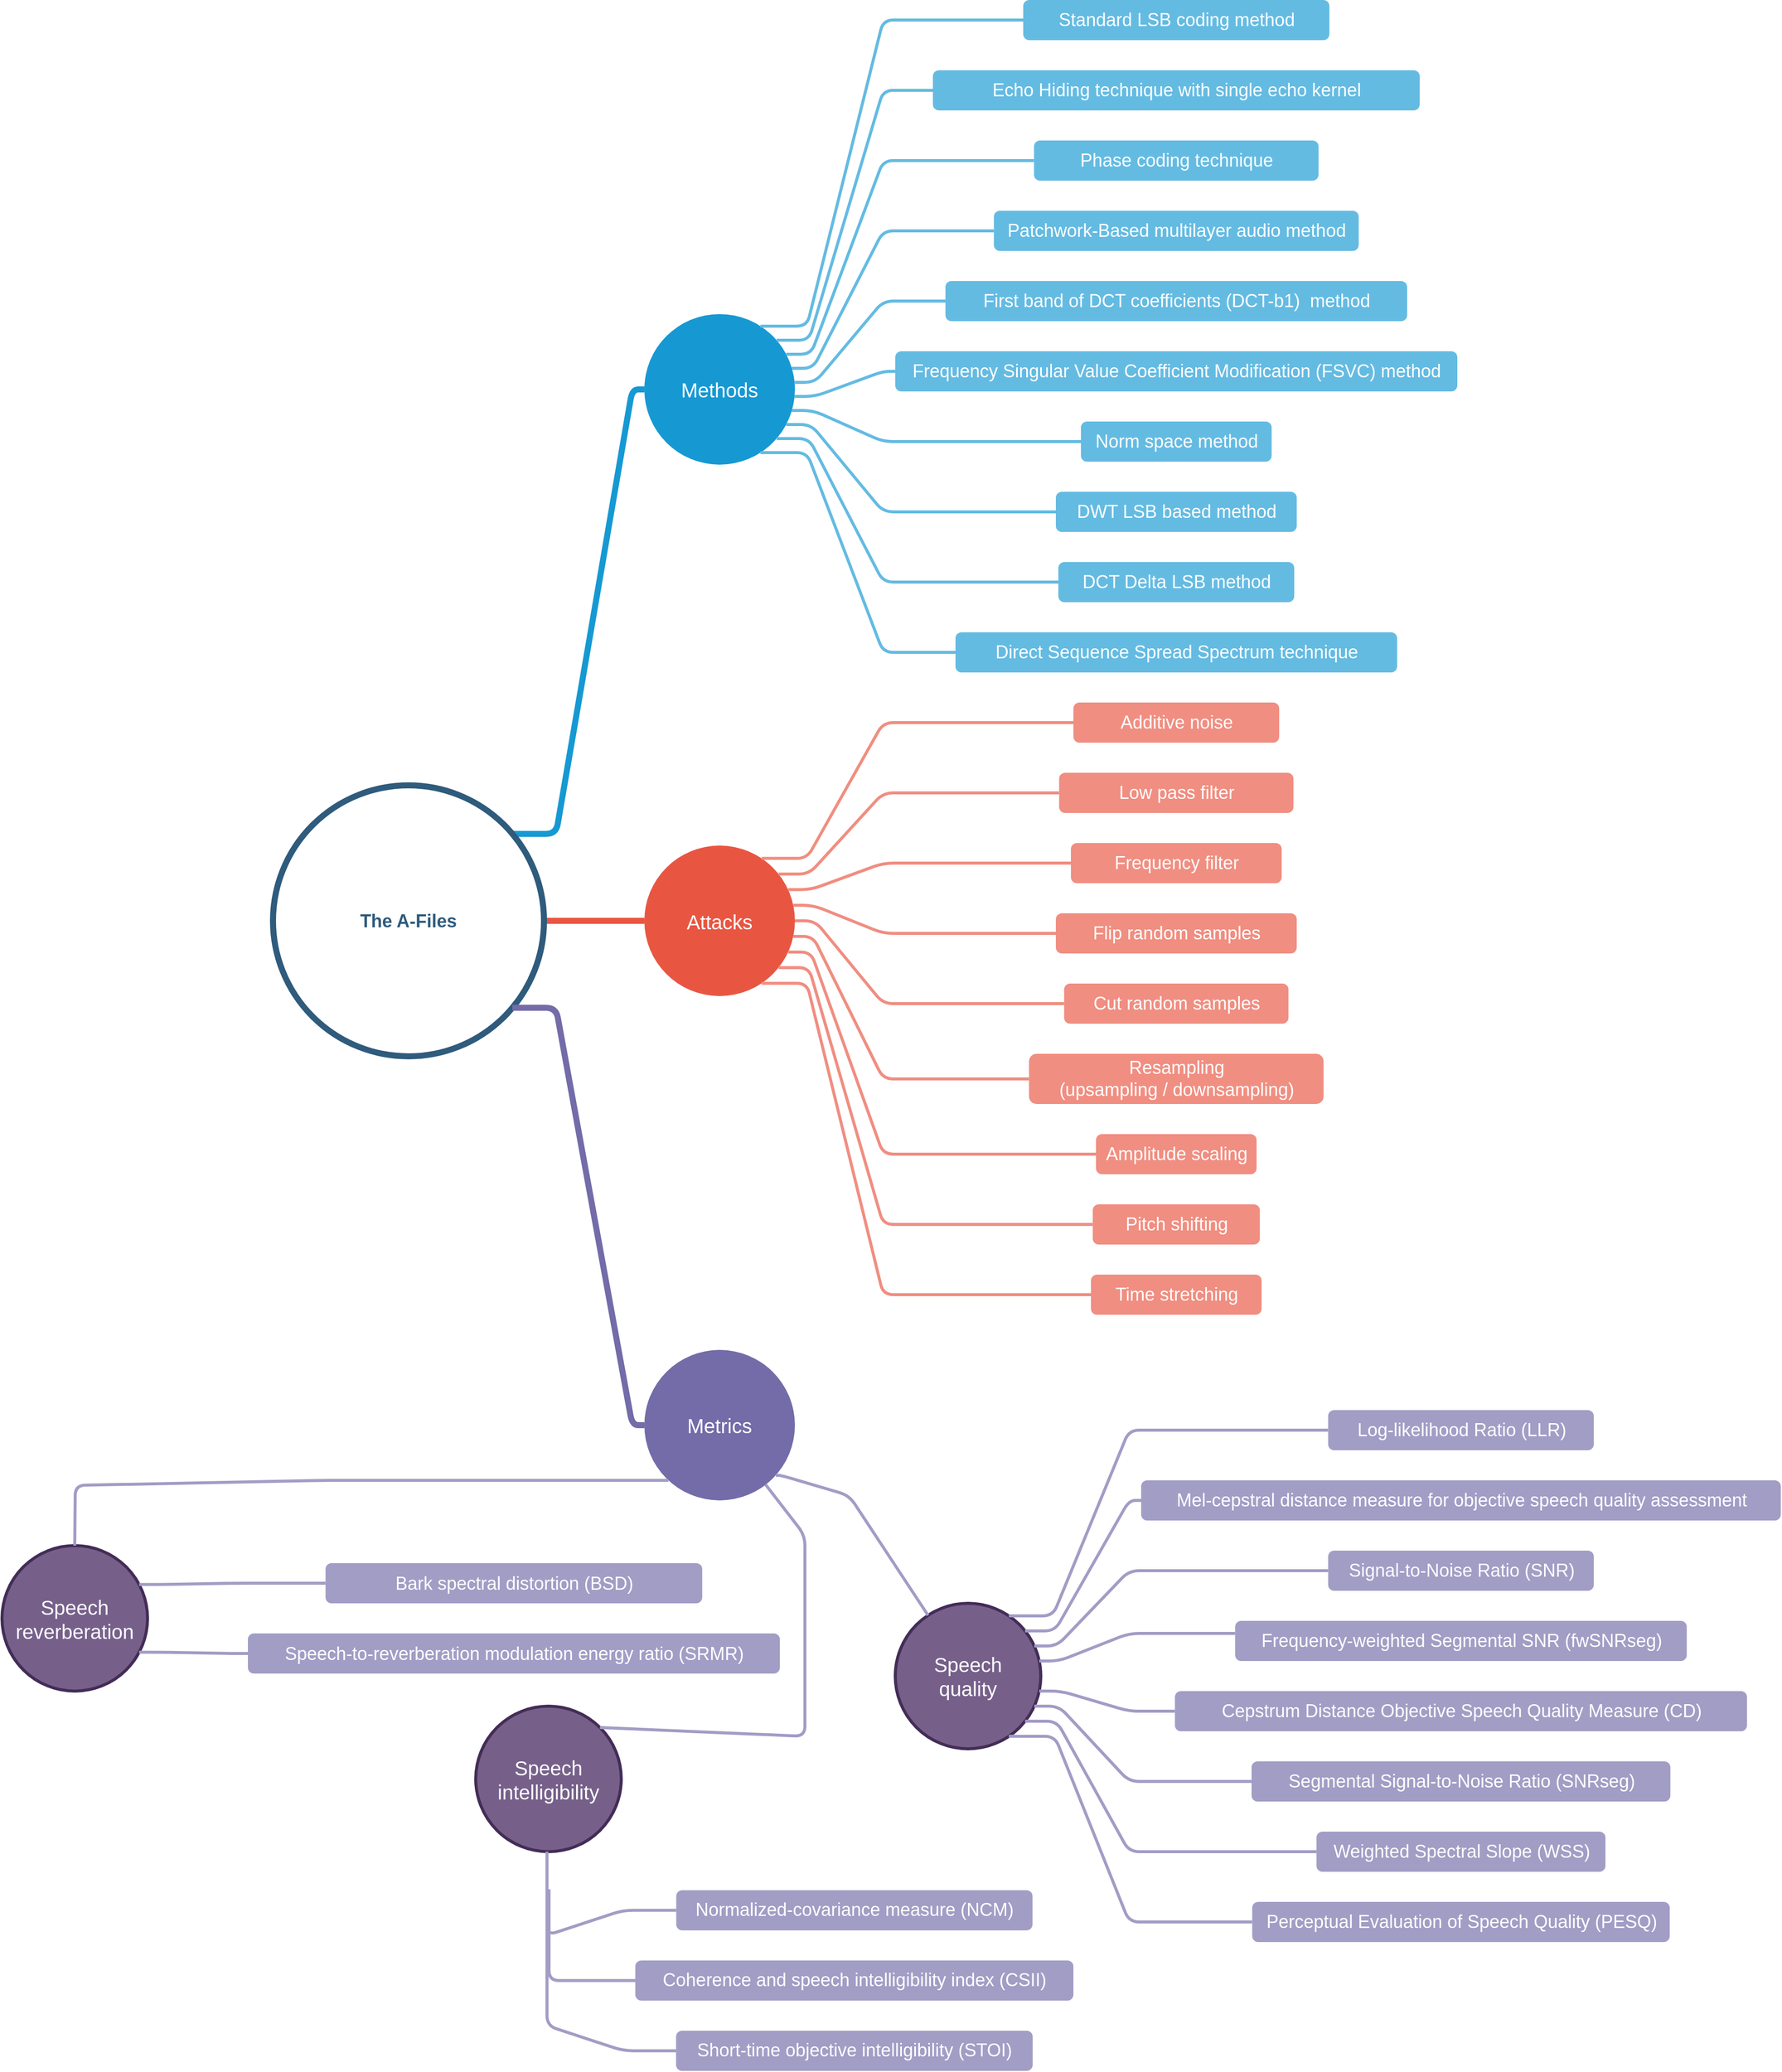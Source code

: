 <mxfile version="21.2.1" type="device">
  <diagram id="6a731a19-8d31-9384-78a2-239565b7b9f0" name="Page-1">
    <mxGraphModel dx="4785" dy="2528" grid="1" gridSize="10" guides="1" tooltips="1" connect="1" arrows="1" fold="1" page="1" pageScale="1" pageWidth="1169" pageHeight="827" background="none" math="0" shadow="0">
      <root>
        <mxCell id="0" />
        <mxCell id="1" parent="0" />
        <mxCell id="1350" value="Methods" style="ellipse;whiteSpace=wrap;html=1;shadow=0;fontFamily=Helvetica;fontSize=20;fontColor=#FFFFFF;align=center;strokeWidth=3;fillColor=#1699D3;strokeColor=none;" parent="1" vertex="1">
          <mxGeometry x="680" y="342.955" width="150" height="150" as="geometry" />
        </mxCell>
        <mxCell id="1356" value="Attacks" style="ellipse;whiteSpace=wrap;html=1;shadow=0;fontFamily=Helvetica;fontSize=20;fontColor=#FFFFFF;align=center;strokeWidth=3;fillColor=#E85642;strokeColor=none;" parent="1" vertex="1">
          <mxGeometry x="680" y="872.5" width="150" height="150" as="geometry" />
        </mxCell>
        <mxCell id="1358" value="Phase coding technique" style="rounded=1;fillColor=#64BBE2;strokeColor=none;strokeWidth=3;shadow=0;html=1;fontColor=#FFFFFF;fontSize=18;" parent="1" vertex="1">
          <mxGeometry x="1068.25" y="170" width="283.5" height="40" as="geometry" />
        </mxCell>
        <mxCell id="1359" style="endArrow=none;strokeWidth=6;strokeColor=#1699D3;html=1;fontSize=18;noEdgeStyle=1;orthogonal=1;" parent="1" source="1515" target="1350" edge="1">
          <mxGeometry relative="1" as="geometry">
            <Array as="points">
              <mxPoint x="592" y="860.833" />
              <mxPoint x="668" y="417.955" />
            </Array>
          </mxGeometry>
        </mxCell>
        <mxCell id="1366" value="" style="edgeStyle=none;endArrow=none;strokeWidth=6;strokeColor=#E85642;html=1;fontSize=18;noEdgeStyle=1;orthogonal=1;" parent="1" source="1515" target="1356" edge="1">
          <mxGeometry x="-29" y="-146.13" width="100" height="100" as="geometry">
            <mxPoint x="606.833" y="632.498" as="sourcePoint" />
            <mxPoint x="71" y="-146.13" as="targetPoint" />
            <Array as="points">
              <mxPoint x="594" y="947.5" />
              <mxPoint x="668" y="947.5" />
            </Array>
          </mxGeometry>
        </mxCell>
        <mxCell id="1367" value="Echo Hiding technique with single echo kernel" style="rounded=1;fillColor=#64BBE2;strokeColor=none;strokeWidth=3;shadow=0;html=1;fontColor=#FFFFFF;fontSize=18;" parent="1" vertex="1">
          <mxGeometry x="967.5" y="100" width="485" height="40" as="geometry" />
        </mxCell>
        <mxCell id="1368" value="Patchwork-Based multilayer audio method" style="rounded=1;fillColor=#64BBE2;strokeColor=none;strokeWidth=3;shadow=0;html=1;fontColor=#FFFFFF;fontSize=18;" parent="1" vertex="1">
          <mxGeometry x="1028.25" y="240" width="363.5" height="40" as="geometry" />
        </mxCell>
        <mxCell id="1370" value="First band of DCT coefficients (DCT-b1)&amp;nbsp; method" style="rounded=1;fillColor=#64BBE2;strokeColor=none;strokeWidth=3;shadow=0;html=1;fontColor=#FFFFFF;fontSize=18;" parent="1" vertex="1">
          <mxGeometry x="980" y="310" width="460" height="40" as="geometry" />
        </mxCell>
        <mxCell id="1371" value="Frequency Singular Value Coefficient Modification (FSVC) method" style="rounded=1;fillColor=#64BBE2;strokeColor=none;strokeWidth=3;shadow=0;html=1;fontColor=#FFFFFF;fontSize=18;" parent="1" vertex="1">
          <mxGeometry x="930" y="380" width="560" height="40" as="geometry" />
        </mxCell>
        <mxCell id="1372" value="Norm space method" style="rounded=1;fillColor=#64BBE2;strokeColor=none;strokeWidth=3;shadow=0;html=1;fontColor=#FFFFFF;fontSize=18;" parent="1" vertex="1">
          <mxGeometry x="1115" y="450" width="190" height="40" as="geometry" />
        </mxCell>
        <mxCell id="1373" value="DWT LSB based method" style="rounded=1;fillColor=#64BBE2;strokeColor=none;strokeWidth=3;shadow=0;html=1;fontColor=#FFFFFF;fontSize=18;" parent="1" vertex="1">
          <mxGeometry x="1090" y="520" width="240" height="40" as="geometry" />
        </mxCell>
        <mxCell id="1374" value="DCT Delta LSB method" style="rounded=1;fillColor=#64BBE2;strokeColor=none;strokeWidth=3;shadow=0;html=1;fontColor=#FFFFFF;fontSize=18;" parent="1" vertex="1">
          <mxGeometry x="1092.5" y="590" width="235" height="40" as="geometry" />
        </mxCell>
        <mxCell id="1375" value="Direct Sequence Spread Spectrum technique" style="rounded=1;fillColor=#64BBE2;strokeColor=none;strokeWidth=3;shadow=0;html=1;fontColor=#FFFFFF;fontSize=18;" parent="1" vertex="1">
          <mxGeometry x="990" y="660" width="440" height="40" as="geometry" />
        </mxCell>
        <mxCell id="1376" value="Standard LSB coding method" style="rounded=1;fillColor=#64BBE2;strokeColor=none;strokeWidth=3;shadow=0;html=1;fontColor=#FFFFFF;fontSize=18;" parent="1" vertex="1">
          <mxGeometry x="1057.5" y="30" width="305" height="40" as="geometry" />
        </mxCell>
        <mxCell id="1377" value="" style="edgeStyle=none;endArrow=none;strokeWidth=3;strokeColor=#64BBE2;html=1;fontSize=18;noEdgeStyle=1;orthogonal=1;" parent="1" source="1350" target="1376" edge="1">
          <mxGeometry x="-330" y="120" width="100" height="100" as="geometry">
            <mxPoint x="-330" y="220" as="sourcePoint" />
            <mxPoint x="-230" y="120" as="targetPoint" />
            <Array as="points">
              <mxPoint x="842" y="354.955" />
              <mxPoint x="918" y="50" />
            </Array>
          </mxGeometry>
        </mxCell>
        <mxCell id="1378" value="" style="edgeStyle=none;endArrow=none;strokeWidth=3;strokeColor=#64BBE2;html=1;fontSize=18;noEdgeStyle=1;orthogonal=1;" parent="1" source="1350" target="1367" edge="1">
          <mxGeometry x="-330" y="120" width="100" height="100" as="geometry">
            <mxPoint x="-330" y="220" as="sourcePoint" />
            <mxPoint x="-230" y="120" as="targetPoint" />
            <Array as="points">
              <mxPoint x="844" y="368.955" />
              <mxPoint x="918" y="120" />
            </Array>
          </mxGeometry>
        </mxCell>
        <mxCell id="1379" value="" style="edgeStyle=none;endArrow=none;strokeWidth=3;strokeColor=#64BBE2;html=1;fontSize=18;noEdgeStyle=1;orthogonal=1;" parent="1" source="1350" target="1358" edge="1">
          <mxGeometry x="-330" y="120" width="100" height="100" as="geometry">
            <mxPoint x="-330" y="220" as="sourcePoint" />
            <mxPoint x="-230" y="120" as="targetPoint" />
            <Array as="points">
              <mxPoint x="846" y="382.955" />
              <mxPoint x="918" y="190" />
            </Array>
          </mxGeometry>
        </mxCell>
        <mxCell id="1380" value="" style="edgeStyle=none;endArrow=none;strokeWidth=3;strokeColor=#64BBE2;html=1;fontSize=18;noEdgeStyle=1;orthogonal=1;" parent="1" source="1350" target="1368" edge="1">
          <mxGeometry x="-330" y="120" width="100" height="100" as="geometry">
            <mxPoint x="-330" y="220" as="sourcePoint" />
            <mxPoint x="-230" y="120" as="targetPoint" />
            <Array as="points">
              <mxPoint x="848" y="396.955" />
              <mxPoint x="918" y="260" />
            </Array>
          </mxGeometry>
        </mxCell>
        <mxCell id="1382" value="" style="edgeStyle=none;endArrow=none;strokeWidth=3;strokeColor=#64BBE2;html=1;fontSize=18;noEdgeStyle=1;orthogonal=1;" parent="1" source="1350" target="1370" edge="1">
          <mxGeometry x="-330" y="120" width="100" height="100" as="geometry">
            <mxPoint x="-330" y="220" as="sourcePoint" />
            <mxPoint x="-230" y="120" as="targetPoint" />
            <Array as="points">
              <mxPoint x="850" y="410.955" />
              <mxPoint x="918" y="330" />
            </Array>
          </mxGeometry>
        </mxCell>
        <mxCell id="1383" value="" style="edgeStyle=none;endArrow=none;strokeWidth=3;strokeColor=#64BBE2;html=1;fontSize=18;noEdgeStyle=1;orthogonal=1;" parent="1" source="1350" target="1371" edge="1">
          <mxGeometry x="-330" y="120" width="100" height="100" as="geometry">
            <mxPoint x="-330" y="220" as="sourcePoint" />
            <mxPoint x="-230" y="120" as="targetPoint" />
            <Array as="points">
              <mxPoint x="850" y="424.955" />
              <mxPoint x="918" y="400" />
            </Array>
          </mxGeometry>
        </mxCell>
        <mxCell id="1384" value="" style="edgeStyle=none;endArrow=none;strokeWidth=3;strokeColor=#64BBE2;html=1;fontSize=18;noEdgeStyle=1;orthogonal=1;" parent="1" source="1350" target="1372" edge="1">
          <mxGeometry x="-330" y="120" width="100" height="100" as="geometry">
            <mxPoint x="-330" y="220" as="sourcePoint" />
            <mxPoint x="-230" y="120" as="targetPoint" />
            <Array as="points">
              <mxPoint x="848" y="438.955" />
              <mxPoint x="918" y="470" />
            </Array>
          </mxGeometry>
        </mxCell>
        <mxCell id="1385" value="" style="edgeStyle=none;endArrow=none;strokeWidth=3;strokeColor=#64BBE2;html=1;fontSize=18;noEdgeStyle=1;orthogonal=1;" parent="1" source="1350" target="1373" edge="1">
          <mxGeometry x="-330" y="120" width="100" height="100" as="geometry">
            <mxPoint x="-330" y="220" as="sourcePoint" />
            <mxPoint x="-230" y="120" as="targetPoint" />
            <Array as="points">
              <mxPoint x="846" y="452.955" />
              <mxPoint x="918" y="540" />
            </Array>
          </mxGeometry>
        </mxCell>
        <mxCell id="1386" value="" style="edgeStyle=none;endArrow=none;strokeWidth=3;strokeColor=#64BBE2;html=1;fontSize=18;noEdgeStyle=1;orthogonal=1;" parent="1" source="1350" target="1374" edge="1">
          <mxGeometry x="-330" y="120" width="100" height="100" as="geometry">
            <mxPoint x="-330" y="220" as="sourcePoint" />
            <mxPoint x="-230" y="120" as="targetPoint" />
            <Array as="points">
              <mxPoint x="844" y="466.955" />
              <mxPoint x="918" y="610" />
            </Array>
          </mxGeometry>
        </mxCell>
        <mxCell id="1387" value="" style="edgeStyle=none;endArrow=none;strokeWidth=3;strokeColor=#64BBE2;html=1;fontSize=18;noEdgeStyle=1;orthogonal=1;" parent="1" source="1350" target="1375" edge="1">
          <mxGeometry x="-330" y="120" width="100" height="100" as="geometry">
            <mxPoint x="-330" y="220" as="sourcePoint" />
            <mxPoint x="-230" y="120" as="targetPoint" />
            <Array as="points">
              <mxPoint x="842" y="480.955" />
              <mxPoint x="918" y="680" />
            </Array>
          </mxGeometry>
        </mxCell>
        <mxCell id="1490" value="Additive noise" style="rounded=1;fillColor=#f08e81;strokeColor=none;strokeWidth=3;shadow=0;html=1;fontColor=#FFFFFF;fontSize=18;" parent="1" vertex="1">
          <mxGeometry x="1107.5" y="730" width="205" height="40" as="geometry" />
        </mxCell>
        <mxCell id="1491" value="Low pass filter" style="rounded=1;fillColor=#f08e81;strokeColor=none;strokeWidth=3;shadow=0;html=1;fontColor=#FFFFFF;fontSize=18;" parent="1" vertex="1">
          <mxGeometry x="1093.25" y="800" width="233.5" height="40" as="geometry" />
        </mxCell>
        <mxCell id="1492" value="Frequency filter" style="rounded=1;fillColor=#f08e81;strokeColor=none;strokeWidth=3;shadow=0;html=1;fontColor=#FFFFFF;fontSize=18;" parent="1" vertex="1">
          <mxGeometry x="1105" y="870" width="210" height="40" as="geometry" />
        </mxCell>
        <mxCell id="1493" value="Flip random samples" style="rounded=1;fillColor=#f08e81;strokeColor=none;strokeWidth=3;shadow=0;html=1;fontColor=#FFFFFF;fontSize=18;" parent="1" vertex="1">
          <mxGeometry x="1090" y="940" width="240" height="40" as="geometry" />
        </mxCell>
        <mxCell id="1494" value="Cut random samples" style="rounded=1;fillColor=#f08e81;strokeColor=none;strokeWidth=3;shadow=0;html=1;fontColor=#FFFFFF;fontSize=18;" parent="1" vertex="1">
          <mxGeometry x="1098.25" y="1010" width="223.5" height="40" as="geometry" />
        </mxCell>
        <mxCell id="1495" value="Resampling &lt;br style=&quot;font-size: 18px;&quot;&gt;(upsampling / downsampling)" style="rounded=1;fillColor=#f08e81;strokeColor=none;strokeWidth=3;shadow=0;html=1;fontColor=#FFFFFF;fontSize=18;" parent="1" vertex="1">
          <mxGeometry x="1063.25" y="1080" width="293.5" height="50" as="geometry" />
        </mxCell>
        <mxCell id="1496" value="Amplitude scaling" style="rounded=1;fillColor=#f08e81;strokeColor=none;strokeWidth=3;shadow=0;html=1;fontColor=#FFFFFF;fontSize=18;" parent="1" vertex="1">
          <mxGeometry x="1130" y="1160" width="160" height="40" as="geometry" />
        </mxCell>
        <mxCell id="1497" value="Pitch shifting" style="rounded=1;fillColor=#f08e81;strokeColor=none;strokeWidth=3;shadow=0;html=1;fontColor=#FFFFFF;fontSize=18;" parent="1" vertex="1">
          <mxGeometry x="1126.75" y="1230" width="166.5" height="40" as="geometry" />
        </mxCell>
        <mxCell id="1498" value="Time stretching" style="rounded=1;fillColor=#f08e81;strokeColor=none;strokeWidth=3;shadow=0;html=1;fontColor=#FFFFFF;fontSize=18;" parent="1" vertex="1">
          <mxGeometry x="1125" y="1300" width="170" height="40" as="geometry" />
        </mxCell>
        <mxCell id="1503" value="" style="edgeStyle=none;endArrow=none;strokeWidth=3;strokeColor=#F08E81;html=1;fontSize=18;noEdgeStyle=1;orthogonal=1;" parent="1" source="1356" target="1490" edge="1">
          <mxGeometry x="-21.5" y="-321.13" width="100" height="100" as="geometry">
            <mxPoint x="-21.5" y="-221.13" as="sourcePoint" />
            <mxPoint x="78.5" y="-321.13" as="targetPoint" />
            <Array as="points">
              <mxPoint x="842" y="885.278" />
              <mxPoint x="918" y="750" />
            </Array>
          </mxGeometry>
        </mxCell>
        <mxCell id="1504" value="" style="edgeStyle=none;endArrow=none;strokeWidth=3;strokeColor=#F08E81;html=1;fontSize=18;noEdgeStyle=1;orthogonal=1;" parent="1" source="1356" target="1491" edge="1">
          <mxGeometry x="-21.5" y="-321.13" width="100" height="100" as="geometry">
            <mxPoint x="-21.5" y="-221.13" as="sourcePoint" />
            <mxPoint x="78.5" y="-321.13" as="targetPoint" />
            <Array as="points">
              <mxPoint x="844" y="900.833" />
              <mxPoint x="918" y="820" />
            </Array>
          </mxGeometry>
        </mxCell>
        <mxCell id="1505" value="" style="edgeStyle=none;endArrow=none;strokeWidth=3;strokeColor=#F08E81;html=1;fontSize=18;noEdgeStyle=1;orthogonal=1;" parent="1" source="1356" target="1492" edge="1">
          <mxGeometry x="-21.5" y="-321.13" width="100" height="100" as="geometry">
            <mxPoint x="-21.5" y="-221.13" as="sourcePoint" />
            <mxPoint x="78.5" y="-321.13" as="targetPoint" />
            <Array as="points">
              <mxPoint x="846" y="916.389" />
              <mxPoint x="918" y="890" />
            </Array>
          </mxGeometry>
        </mxCell>
        <mxCell id="1506" value="" style="edgeStyle=none;endArrow=none;strokeWidth=3;strokeColor=#F08E81;html=1;fontSize=18;noEdgeStyle=1;orthogonal=1;" parent="1" source="1356" target="1493" edge="1">
          <mxGeometry x="-21.5" y="-321.13" width="100" height="100" as="geometry">
            <mxPoint x="-21.5" y="-221.13" as="sourcePoint" />
            <mxPoint x="78.5" y="-321.13" as="targetPoint" />
            <Array as="points">
              <mxPoint x="848" y="931.944" />
              <mxPoint x="918" y="960" />
            </Array>
          </mxGeometry>
        </mxCell>
        <mxCell id="1507" value="" style="edgeStyle=none;endArrow=none;strokeWidth=3;strokeColor=#F08E81;html=1;fontSize=18;noEdgeStyle=1;orthogonal=1;" parent="1" source="1356" target="1494" edge="1">
          <mxGeometry x="-21.5" y="-321.13" width="100" height="100" as="geometry">
            <mxPoint x="-21.5" y="-221.13" as="sourcePoint" />
            <mxPoint x="78.5" y="-321.13" as="targetPoint" />
            <Array as="points">
              <mxPoint x="850" y="947.5" />
              <mxPoint x="918" y="1030" />
            </Array>
          </mxGeometry>
        </mxCell>
        <mxCell id="1508" value="" style="edgeStyle=none;endArrow=none;strokeWidth=3;strokeColor=#F08E81;html=1;fontSize=18;noEdgeStyle=1;orthogonal=1;" parent="1" source="1356" target="1495" edge="1">
          <mxGeometry x="-21.5" y="-321.13" width="100" height="100" as="geometry">
            <mxPoint x="-21.5" y="-221.13" as="sourcePoint" />
            <mxPoint x="78.5" y="-321.13" as="targetPoint" />
            <Array as="points">
              <mxPoint x="848" y="963.056" />
              <mxPoint x="918" y="1105" />
            </Array>
          </mxGeometry>
        </mxCell>
        <mxCell id="1509" value="" style="edgeStyle=none;endArrow=none;strokeWidth=3;strokeColor=#F08E81;html=1;fontSize=18;noEdgeStyle=1;orthogonal=1;" parent="1" source="1356" target="1496" edge="1">
          <mxGeometry x="-21.5" y="-321.13" width="100" height="100" as="geometry">
            <mxPoint x="-21.5" y="-221.13" as="sourcePoint" />
            <mxPoint x="78.5" y="-321.13" as="targetPoint" />
            <Array as="points">
              <mxPoint x="846" y="978.611" />
              <mxPoint x="918" y="1180" />
            </Array>
          </mxGeometry>
        </mxCell>
        <mxCell id="1510" value="" style="edgeStyle=none;endArrow=none;strokeWidth=3;strokeColor=#F08E81;html=1;fontSize=18;noEdgeStyle=1;orthogonal=1;" parent="1" source="1356" target="1497" edge="1">
          <mxGeometry x="-21.5" y="-321.13" width="100" height="100" as="geometry">
            <mxPoint x="-21.5" y="-221.13" as="sourcePoint" />
            <mxPoint x="78.5" y="-321.13" as="targetPoint" />
            <Array as="points">
              <mxPoint x="844" y="994.167" />
              <mxPoint x="918" y="1250" />
            </Array>
          </mxGeometry>
        </mxCell>
        <mxCell id="1511" value="" style="edgeStyle=none;endArrow=none;strokeWidth=3;strokeColor=#F08E81;html=1;fontSize=18;noEdgeStyle=1;orthogonal=1;" parent="1" source="1356" target="1498" edge="1">
          <mxGeometry x="-21.5" y="-321.13" width="100" height="100" as="geometry">
            <mxPoint x="-21.5" y="-221.13" as="sourcePoint" />
            <mxPoint x="78.5" y="-321.13" as="targetPoint" />
            <Array as="points">
              <mxPoint x="842" y="1009.722" />
              <mxPoint x="918" y="1320" />
            </Array>
          </mxGeometry>
        </mxCell>
        <mxCell id="1515" value="The A-Files" style="ellipse;whiteSpace=wrap;html=1;shadow=0;fontFamily=Helvetica;fontSize=18;fontColor=#2F5B7C;align=center;strokeColor=#2F5B7C;strokeWidth=6;fillColor=#FFFFFF;fontStyle=1;gradientColor=none;" parent="1" vertex="1">
          <mxGeometry x="310" y="812.5" width="270" height="270" as="geometry" />
        </mxCell>
        <mxCell id="XhEZrcvrcryo1moyHLeS-1543" value="Metrics" style="ellipse;whiteSpace=wrap;html=1;shadow=0;fontFamily=Helvetica;fontSize=20;fontColor=#FFFFFF;align=center;strokeWidth=3;fillColor=#736ca8;strokeColor=none;" parent="1" vertex="1">
          <mxGeometry x="680" y="1375" width="150" height="150" as="geometry" />
        </mxCell>
        <mxCell id="XhEZrcvrcryo1moyHLeS-1544" style="endArrow=none;strokeWidth=6;strokeColor=#736ca8;html=1;fontSize=18;noEdgeStyle=1;orthogonal=1;" parent="1" source="1515" target="XhEZrcvrcryo1moyHLeS-1543" edge="1">
          <mxGeometry relative="1" as="geometry">
            <mxPoint x="980" y="764.5" as="sourcePoint" />
            <mxPoint x="1071" y="633.5" as="targetPoint" />
            <Array as="points">
              <mxPoint x="592" y="1034.167" />
              <mxPoint x="668" y="1450" />
            </Array>
          </mxGeometry>
        </mxCell>
        <mxCell id="XhEZrcvrcryo1moyHLeS-1546" value="Speech&lt;br&gt;quality" style="ellipse;whiteSpace=wrap;html=1;shadow=0;fontFamily=Helvetica;fontSize=20;align=center;strokeWidth=3;fillColor=#76608a;strokeColor=#432D57;fontColor=#ffffff;" parent="1" vertex="1">
          <mxGeometry x="930" y="1627.5" width="145" height="145" as="geometry" />
        </mxCell>
        <mxCell id="XhEZrcvrcryo1moyHLeS-1548" value="Cepstrum Distance Objective Speech Quality Measure (CD)" style="rounded=1;fillColor=#a29dc5;strokeColor=none;strokeWidth=3;shadow=0;html=1;fontColor=#FFFFFF;fontSize=18;" parent="1" vertex="1">
          <mxGeometry x="1208.64" y="1715" width="570" height="40" as="geometry" />
        </mxCell>
        <mxCell id="XhEZrcvrcryo1moyHLeS-1549" value="Signal-to-Noise Ratio (SNR)" style="rounded=1;fillColor=#a29dc5;strokeColor=none;strokeWidth=3;shadow=0;html=1;fontColor=#FFFFFF;fontSize=18;" parent="1" vertex="1">
          <mxGeometry x="1361.305" y="1575" width="264.67" height="40" as="geometry" />
        </mxCell>
        <mxCell id="XhEZrcvrcryo1moyHLeS-1550" value="Frequency-weighted Segmental SNR (fwSNRseg)" style="rounded=1;fillColor=#a29dc5;strokeColor=none;strokeWidth=3;shadow=0;html=1;fontColor=#FFFFFF;fontSize=18;" parent="1" vertex="1">
          <mxGeometry x="1268.64" y="1645" width="450" height="40" as="geometry" />
        </mxCell>
        <mxCell id="XhEZrcvrcryo1moyHLeS-1551" value="Log-likelihood Ratio (LLR)" style="rounded=1;fillColor=#a29dc5;strokeColor=none;strokeWidth=3;shadow=0;html=1;fontColor=#FFFFFF;fontSize=18;" parent="1" vertex="1">
          <mxGeometry x="1361.305" y="1435" width="264.67" height="40" as="geometry" />
        </mxCell>
        <mxCell id="XhEZrcvrcryo1moyHLeS-1552" value="Mel-cepstral distance measure for objective speech quality assessment" style="rounded=1;fillColor=#a29dc5;strokeColor=none;strokeWidth=3;shadow=0;html=1;fontColor=#FFFFFF;fontSize=18;" parent="1" vertex="1">
          <mxGeometry x="1175" y="1505" width="637.28" height="40" as="geometry" />
        </mxCell>
        <mxCell id="XhEZrcvrcryo1moyHLeS-1553" value="Perceptual Evaluation of Speech Quality (PESQ)" style="rounded=1;fillColor=#a29dc5;strokeColor=none;strokeWidth=3;shadow=0;html=1;fontColor=#FFFFFF;fontSize=18;" parent="1" vertex="1">
          <mxGeometry x="1285.64" y="1925" width="416" height="40" as="geometry" />
        </mxCell>
        <mxCell id="XhEZrcvrcryo1moyHLeS-1554" value="" style="edgeStyle=none;endArrow=none;strokeWidth=3;strokeColor=#A29DC5;html=1;fontSize=18;noEdgeStyle=1;orthogonal=1;" parent="1" source="XhEZrcvrcryo1moyHLeS-1546" target="XhEZrcvrcryo1moyHLeS-1551" edge="1">
          <mxGeometry x="952.72" y="694.5" width="100" height="100" as="geometry">
            <mxPoint x="952.72" y="794.5" as="sourcePoint" />
            <mxPoint x="1052.72" y="694.5" as="targetPoint" />
            <Array as="points">
              <mxPoint x="1087" y="1640" />
              <mxPoint x="1163" y="1455" />
            </Array>
          </mxGeometry>
        </mxCell>
        <mxCell id="XhEZrcvrcryo1moyHLeS-1555" value="" style="edgeStyle=none;endArrow=none;strokeWidth=3;strokeColor=#A29DC5;html=1;fontSize=18;noEdgeStyle=1;orthogonal=1;" parent="1" source="XhEZrcvrcryo1moyHLeS-1546" target="XhEZrcvrcryo1moyHLeS-1552" edge="1">
          <mxGeometry x="952.72" y="694.5" width="100" height="100" as="geometry">
            <mxPoint x="952.72" y="794.5" as="sourcePoint" />
            <mxPoint x="1052.72" y="694.5" as="targetPoint" />
            <Array as="points">
              <mxPoint x="1089" y="1655" />
              <mxPoint x="1163" y="1525" />
            </Array>
          </mxGeometry>
        </mxCell>
        <mxCell id="XhEZrcvrcryo1moyHLeS-1556" value="" style="edgeStyle=none;endArrow=none;strokeWidth=3;strokeColor=#A29DC5;html=1;fontSize=18;noEdgeStyle=1;orthogonal=1;" parent="1" source="XhEZrcvrcryo1moyHLeS-1546" target="XhEZrcvrcryo1moyHLeS-1549" edge="1">
          <mxGeometry x="952.72" y="694.5" width="100" height="100" as="geometry">
            <mxPoint x="952.72" y="794.5" as="sourcePoint" />
            <mxPoint x="1052.72" y="694.5" as="targetPoint" />
            <Array as="points">
              <mxPoint x="1091" y="1670" />
              <mxPoint x="1163" y="1595" />
            </Array>
          </mxGeometry>
        </mxCell>
        <mxCell id="XhEZrcvrcryo1moyHLeS-1558" value="" style="edgeStyle=none;endArrow=none;strokeWidth=3;strokeColor=#A29DC5;html=1;fontSize=18;noEdgeStyle=1;orthogonal=1;" parent="1" source="XhEZrcvrcryo1moyHLeS-1546" target="XhEZrcvrcryo1moyHLeS-1550" edge="1">
          <mxGeometry x="952.72" y="694.5" width="100" height="100" as="geometry">
            <mxPoint x="952.72" y="794.5" as="sourcePoint" />
            <mxPoint x="1052.72" y="694.5" as="targetPoint" />
            <Array as="points">
              <mxPoint x="1093" y="1685" />
              <mxPoint x="1163" y="1657.5" />
            </Array>
          </mxGeometry>
        </mxCell>
        <mxCell id="XhEZrcvrcryo1moyHLeS-1560" value="Speech&lt;br&gt;reverberation" style="ellipse;whiteSpace=wrap;html=1;shadow=0;fontFamily=Helvetica;fontSize=20;align=center;strokeWidth=3;fillColor=#76608a;strokeColor=#432D57;fontColor=#ffffff;" parent="1" vertex="1">
          <mxGeometry x="40" y="1570" width="145" height="145" as="geometry" />
        </mxCell>
        <mxCell id="XhEZrcvrcryo1moyHLeS-1564" value="Speech-to-reverberation modulation energy ratio (SRMR)" style="rounded=1;fillColor=#a29dc5;strokeColor=none;strokeWidth=3;shadow=0;html=1;fontColor=#FFFFFF;fontSize=18;" parent="1" vertex="1">
          <mxGeometry x="285" y="1657.5" width="530" height="40" as="geometry" />
        </mxCell>
        <mxCell id="XhEZrcvrcryo1moyHLeS-1565" value="Bark spectral distortion (BSD)" style="rounded=1;fillColor=#a29dc5;strokeColor=none;strokeWidth=3;shadow=0;html=1;fontColor=#FFFFFF;fontSize=18;" parent="1" vertex="1">
          <mxGeometry x="362.335" y="1587.5" width="375.33" height="40" as="geometry" />
        </mxCell>
        <mxCell id="XhEZrcvrcryo1moyHLeS-1568" value="" style="edgeStyle=none;endArrow=none;strokeWidth=3;strokeColor=#A29DC5;html=1;fontSize=18;noEdgeStyle=1;orthogonal=1;" parent="1" source="XhEZrcvrcryo1moyHLeS-1560" target="XhEZrcvrcryo1moyHLeS-1565" edge="1">
          <mxGeometry x="-573.28" y="1071.5" width="100" height="100" as="geometry">
            <mxPoint x="1042.676" y="2437.694" as="sourcePoint" />
            <mxPoint x="-473.28" y="1071.5" as="targetPoint" />
            <Array as="points">
              <mxPoint x="197" y="1608.75" />
              <mxPoint x="273" y="1607.5" />
            </Array>
          </mxGeometry>
        </mxCell>
        <mxCell id="XhEZrcvrcryo1moyHLeS-1573" value="" style="edgeStyle=none;endArrow=none;strokeWidth=3;strokeColor=#A29DC5;html=1;fontSize=18;noEdgeStyle=1;orthogonal=1;" parent="1" source="XhEZrcvrcryo1moyHLeS-1560" target="XhEZrcvrcryo1moyHLeS-1564" edge="1">
          <mxGeometry x="-2081.02" y="762.21" width="100" height="100" as="geometry">
            <mxPoint x="922.263" y="2380.001" as="sourcePoint" />
            <mxPoint x="945.736" y="2324.71" as="targetPoint" />
            <Array as="points">
              <mxPoint x="197" y="1676.25" />
              <mxPoint x="273" y="1677.5" />
            </Array>
          </mxGeometry>
        </mxCell>
        <mxCell id="XhEZrcvrcryo1moyHLeS-1577" value="" style="edgeStyle=none;endArrow=none;strokeWidth=3;strokeColor=#A29DC5;html=1;fontSize=18;noEdgeStyle=1;orthogonal=1;" parent="1" source="XhEZrcvrcryo1moyHLeS-1546" target="XhEZrcvrcryo1moyHLeS-1548" edge="1">
          <mxGeometry x="-660.02" y="369.5" width="100" height="100" as="geometry">
            <mxPoint x="2343.263" y="1987.291" as="sourcePoint" />
            <mxPoint x="2366.736" y="1932" as="targetPoint" />
            <Array as="points">
              <mxPoint x="1095" y="1715" />
              <mxPoint x="1163" y="1735" />
            </Array>
          </mxGeometry>
        </mxCell>
        <mxCell id="XhEZrcvrcryo1moyHLeS-1580" value="Segmental Signal-to-Noise Ratio (SNRseg)" style="rounded=1;fillColor=#a29dc5;strokeColor=none;strokeWidth=3;shadow=0;html=1;fontColor=#FFFFFF;fontSize=18;" parent="1" vertex="1">
          <mxGeometry x="1285" y="1785" width="417.28" height="40" as="geometry" />
        </mxCell>
        <mxCell id="XhEZrcvrcryo1moyHLeS-1581" value="" style="edgeStyle=none;endArrow=none;strokeWidth=3;strokeColor=#A29DC5;html=1;fontSize=18;noEdgeStyle=1;orthogonal=1;" parent="1" source="XhEZrcvrcryo1moyHLeS-1546" target="XhEZrcvrcryo1moyHLeS-1580" edge="1">
          <mxGeometry x="1028.72" y="752" width="100" height="100" as="geometry">
            <mxPoint x="2610" y="2082.5" as="sourcePoint" />
            <mxPoint x="1128.72" y="752" as="targetPoint" />
            <Array as="points">
              <mxPoint x="1093" y="1730" />
              <mxPoint x="1163" y="1805" />
            </Array>
          </mxGeometry>
        </mxCell>
        <mxCell id="XhEZrcvrcryo1moyHLeS-1582" value="Weighted Spectral Slope (WSS)" style="rounded=1;fillColor=#a29dc5;strokeColor=none;strokeWidth=3;shadow=0;html=1;fontColor=#FFFFFF;fontSize=18;" parent="1" vertex="1">
          <mxGeometry x="1349.68" y="1855" width="287.92" height="40" as="geometry" />
        </mxCell>
        <mxCell id="XhEZrcvrcryo1moyHLeS-1583" value="" style="edgeStyle=none;endArrow=none;strokeWidth=3;strokeColor=#A29DC5;html=1;fontSize=18;noEdgeStyle=1;orthogonal=1;" parent="1" source="XhEZrcvrcryo1moyHLeS-1546" target="XhEZrcvrcryo1moyHLeS-1582" edge="1">
          <mxGeometry x="1021.44" y="807.5" width="100" height="100" as="geometry">
            <mxPoint x="2602.72" y="2138" as="sourcePoint" />
            <mxPoint x="1121.44" y="807.5" as="targetPoint" />
            <Array as="points">
              <mxPoint x="1091" y="1745" />
              <mxPoint x="1163" y="1875" />
            </Array>
          </mxGeometry>
        </mxCell>
        <mxCell id="cS9CHsYPmCv00TfXUtZY-1541" style="edgeStyle=orthogonalEdgeStyle;rounded=0;orthogonalLoop=1;jettySize=auto;html=1;exitX=0.5;exitY=1;exitDx=0;exitDy=0;fontSize=18;" parent="1" source="1490" target="1490" edge="1">
          <mxGeometry relative="1" as="geometry" />
        </mxCell>
        <mxCell id="1j8uuRAf5OGbfN-srDn5-1550" value="" style="edgeStyle=none;endArrow=none;strokeWidth=3;strokeColor=#A29DC5;html=1;fontSize=18;noEdgeStyle=1;orthogonal=1;" edge="1" parent="1" source="XhEZrcvrcryo1moyHLeS-1546" target="XhEZrcvrcryo1moyHLeS-1553">
          <mxGeometry x="823.72" y="720.5" width="100" height="100" as="geometry">
            <mxPoint x="2420" y="2012" as="sourcePoint" />
            <mxPoint x="2660" y="2262" as="targetPoint" />
            <Array as="points">
              <mxPoint x="1089" y="1760" />
              <mxPoint x="1163" y="1945" />
            </Array>
          </mxGeometry>
        </mxCell>
        <mxCell id="1354" value="Speech&lt;br&gt;intelligibility" style="ellipse;whiteSpace=wrap;html=1;shadow=0;fontFamily=Helvetica;fontSize=20;align=center;strokeWidth=3;fillColor=#76608a;strokeColor=#432D57;fontColor=#ffffff;direction=north;flipH=0;flipV=1;" parent="1" vertex="1">
          <mxGeometry x="512" y="1730" width="145" height="145" as="geometry" />
        </mxCell>
        <mxCell id="1457" value="Coherence and speech intelligibility index (CSII)" style="rounded=1;fillColor=#a29dc5;strokeColor=none;strokeWidth=3;shadow=0;html=1;fontColor=#FFFFFF;fontSize=18;direction=west;" parent="1" vertex="1">
          <mxGeometry x="671" y="1983.34" width="436.5" height="40" as="geometry" />
        </mxCell>
        <mxCell id="1459" value="Short-time objective intelligibility (STOI)" style="rounded=1;fillColor=#a29dc5;strokeColor=none;strokeWidth=3;shadow=0;html=1;fontColor=#FFFFFF;fontSize=18;direction=west;" parent="1" vertex="1">
          <mxGeometry x="711.585" y="2053.34" width="355.33" height="40" as="geometry" />
        </mxCell>
        <mxCell id="1462" value="Normalized-covariance measure (NCM)" style="rounded=1;fillColor=#a29dc5;strokeColor=none;strokeWidth=3;shadow=0;html=1;fontColor=#FFFFFF;fontSize=18;direction=west;" parent="1" vertex="1">
          <mxGeometry x="711.75" y="1913.34" width="355" height="40" as="geometry" />
        </mxCell>
        <mxCell id="1466" value="" style="edgeStyle=none;endArrow=none;strokeWidth=3;strokeColor=#A29DC5;html=1;fontSize=18;noEdgeStyle=1;orthogonal=1;" parent="1" target="1462" edge="1">
          <mxGeometry x="-124" y="902.84" width="100" height="100" as="geometry">
            <mxPoint x="583" y="1909.999" as="sourcePoint" />
            <mxPoint x="-24" y="902.84" as="targetPoint" />
            <Array as="points">
              <mxPoint x="583" y="1958.34" />
              <mxPoint x="659" y="1933.34" />
            </Array>
          </mxGeometry>
        </mxCell>
        <mxCell id="1467" value="" style="edgeStyle=none;endArrow=none;strokeWidth=3;strokeColor=#A29DC5;html=1;fontSize=18;noEdgeStyle=1;orthogonal=1;" parent="1" target="1457" edge="1">
          <mxGeometry x="-124" y="902.84" width="100" height="100" as="geometry">
            <mxPoint x="585.0" y="1912.488" as="sourcePoint" />
            <mxPoint x="-24" y="902.84" as="targetPoint" />
            <Array as="points">
              <mxPoint x="585" y="2003.34" />
              <mxPoint x="659" y="2003.34" />
            </Array>
          </mxGeometry>
        </mxCell>
        <mxCell id="1541" value="" style="edgeStyle=none;endArrow=none;strokeWidth=3;strokeColor=#A29DC5;html=1;fontSize=18;noEdgeStyle=1;orthogonal=1;" parent="1" source="1354" target="1459" edge="1">
          <mxGeometry x="-1549" y="597.84" width="100" height="100" as="geometry">
            <mxPoint x="583" y="1909.999" as="sourcePoint" />
            <mxPoint x="-1449" y="597.84" as="targetPoint" />
            <Array as="points">
              <mxPoint x="583" y="2048.34" />
              <mxPoint x="659" y="2073.34" />
            </Array>
          </mxGeometry>
        </mxCell>
        <mxCell id="1j8uuRAf5OGbfN-srDn5-1568" value="" style="edgeStyle=none;endArrow=none;strokeWidth=3;strokeColor=#A29DC5;html=1;fontSize=18;noEdgeStyle=1;orthogonal=1;" edge="1" parent="1" source="XhEZrcvrcryo1moyHLeS-1543" target="XhEZrcvrcryo1moyHLeS-1546">
          <mxGeometry x="-939.02" y="154.5" width="100" height="100" as="geometry">
            <mxPoint x="794" y="1500" as="sourcePoint" />
            <mxPoint x="930" y="1520" as="targetPoint" />
            <Array as="points">
              <mxPoint x="816" y="1500" />
              <mxPoint x="884" y="1520" />
            </Array>
          </mxGeometry>
        </mxCell>
        <mxCell id="1j8uuRAf5OGbfN-srDn5-1573" value="" style="edgeStyle=none;endArrow=none;strokeWidth=3;strokeColor=#A29DC5;html=1;fontSize=18;noEdgeStyle=1;orthogonal=1;exitX=0.5;exitY=0;exitDx=0;exitDy=0;" edge="1" parent="1" source="XhEZrcvrcryo1moyHLeS-1560" target="XhEZrcvrcryo1moyHLeS-1543">
          <mxGeometry x="-425" y="404.5" width="100" height="100" as="geometry">
            <mxPoint x="190" y="1590" as="sourcePoint" />
            <mxPoint x="720" y="1505" as="targetPoint" />
            <Array as="points">
              <mxPoint x="113" y="1510" />
              <mxPoint x="358" y="1505" />
            </Array>
          </mxGeometry>
        </mxCell>
        <mxCell id="1j8uuRAf5OGbfN-srDn5-1574" value="" style="edgeStyle=none;endArrow=none;strokeWidth=3;strokeColor=#A29DC5;html=1;fontSize=18;noEdgeStyle=1;orthogonal=1;entryX=1;entryY=1;entryDx=0;entryDy=0;" edge="1" parent="1" source="XhEZrcvrcryo1moyHLeS-1543" target="1354">
          <mxGeometry x="75" y="659.5" width="100" height="100" as="geometry">
            <mxPoint x="880" y="1760" as="sourcePoint" />
            <mxPoint x="770" y="1761.333" as="targetPoint" />
            <Array as="points">
              <mxPoint x="840" y="1560" />
              <mxPoint x="840" y="1760" />
            </Array>
          </mxGeometry>
        </mxCell>
      </root>
    </mxGraphModel>
  </diagram>
</mxfile>
